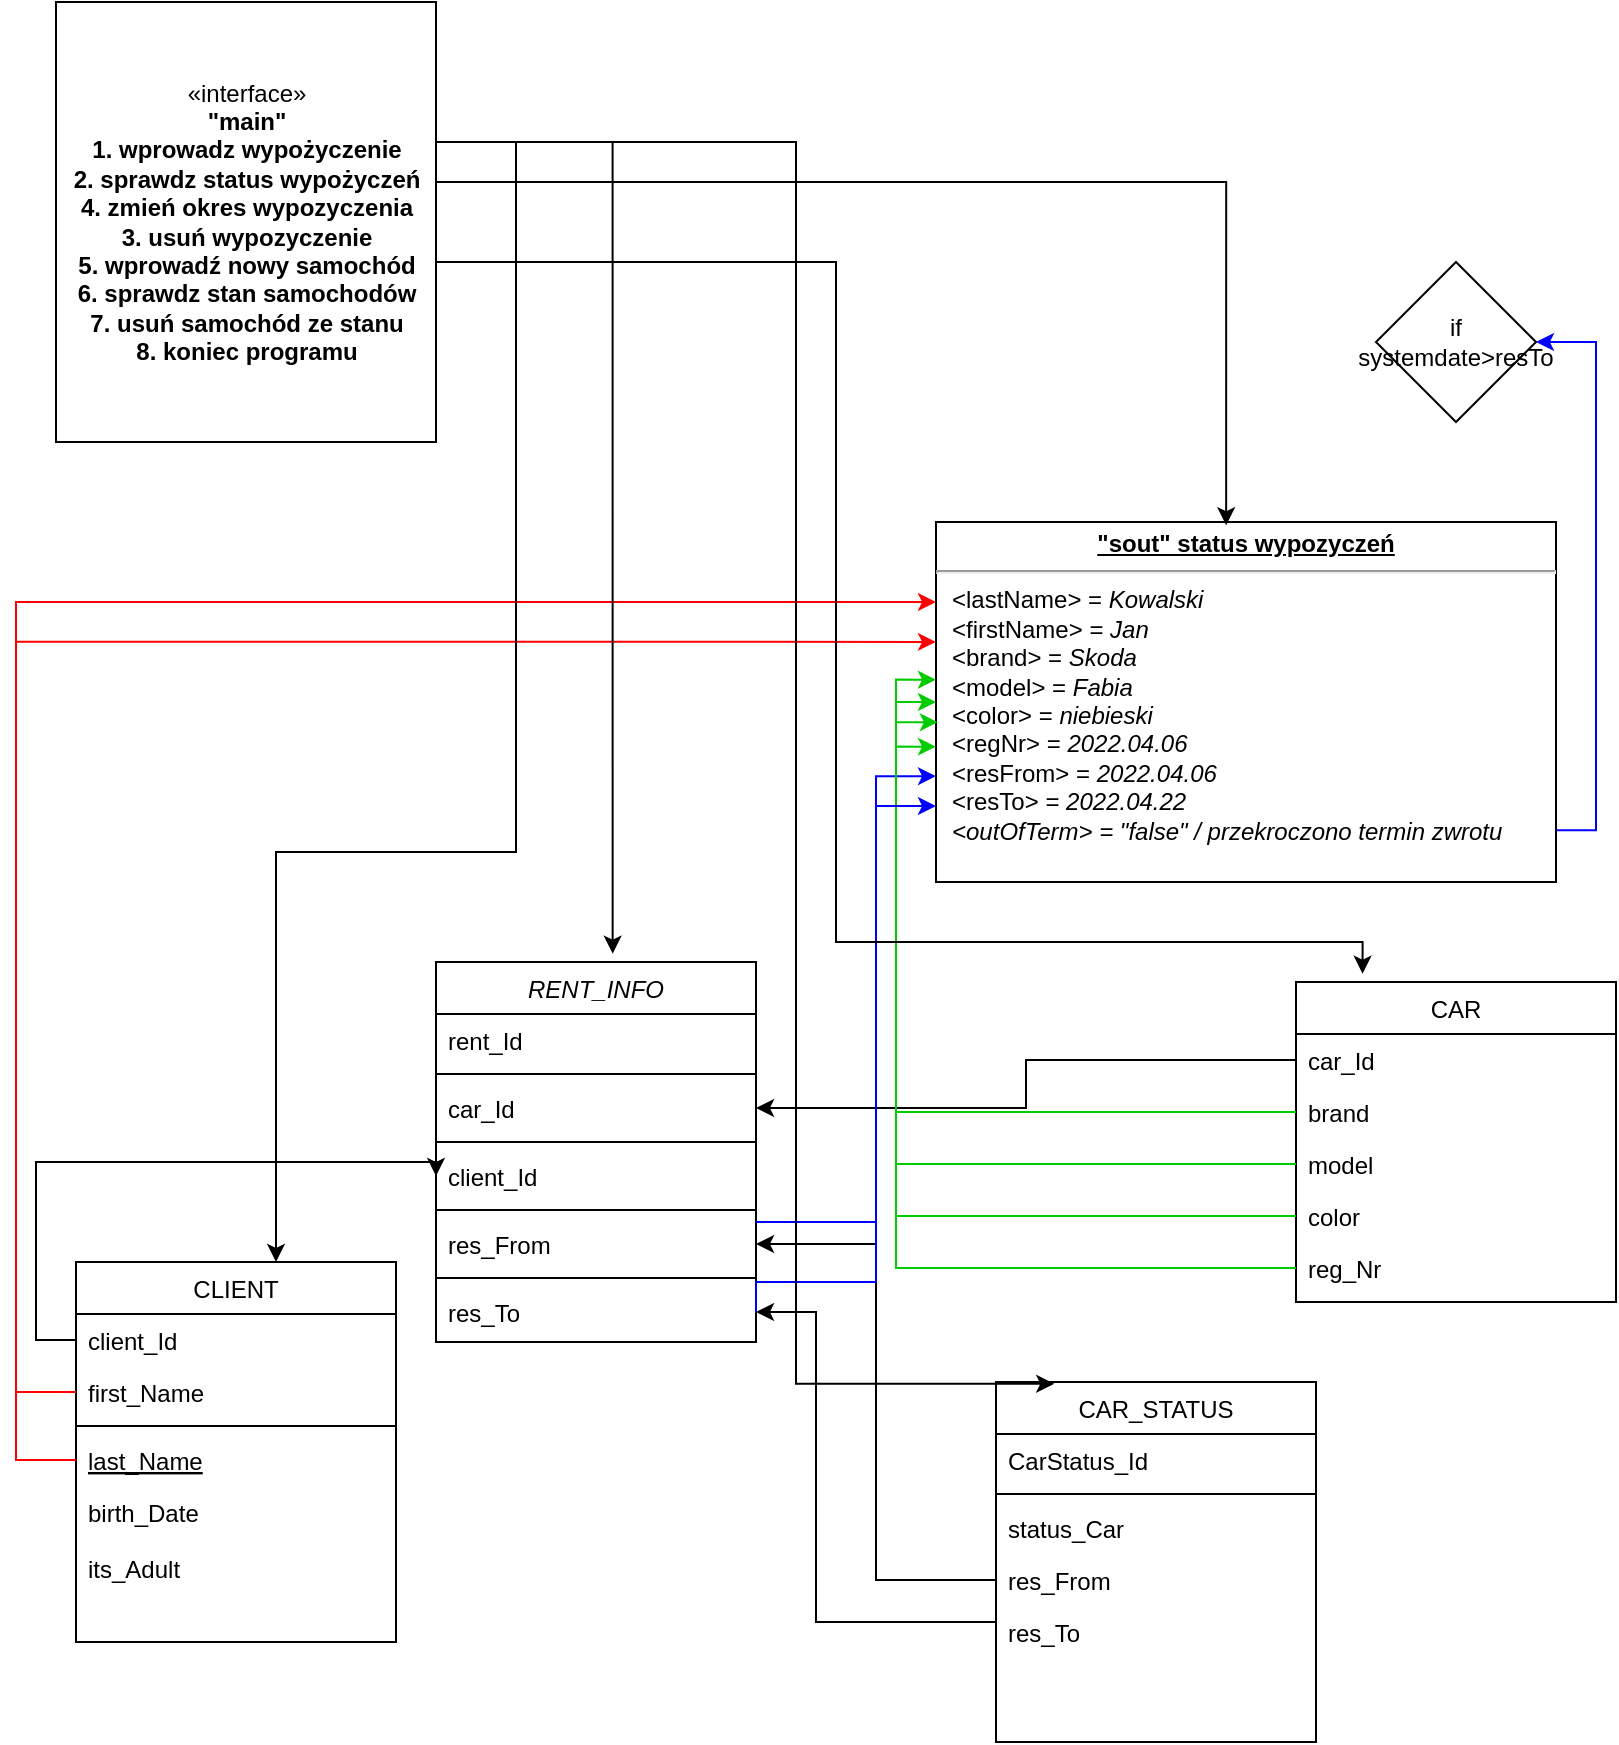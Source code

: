 <mxfile version="17.4.2" type="github">
  <diagram id="pc_crraCxexSfMzITHvz" name="Page-1">
    <mxGraphModel dx="1185" dy="770" grid="1" gridSize="10" guides="1" tooltips="1" connect="1" arrows="1" fold="1" page="1" pageScale="1" pageWidth="827" pageHeight="1169" math="0" shadow="0">
      <root>
        <mxCell id="0" />
        <mxCell id="1" parent="0" />
        <mxCell id="RvG5kxUIYtiHQHu7Exc0-1" value="RENT_INFO" style="swimlane;fontStyle=2;align=center;verticalAlign=top;childLayout=stackLayout;horizontal=1;startSize=26;horizontalStack=0;resizeParent=1;resizeLast=0;collapsible=1;marginBottom=0;rounded=0;shadow=0;strokeWidth=1;" vertex="1" parent="1">
          <mxGeometry x="220" y="490" width="160" height="190" as="geometry">
            <mxRectangle x="230" y="140" width="160" height="26" as="alternateBounds" />
          </mxGeometry>
        </mxCell>
        <mxCell id="RvG5kxUIYtiHQHu7Exc0-2" value="rent_Id" style="text;align=left;verticalAlign=top;spacingLeft=4;spacingRight=4;overflow=hidden;rotatable=0;points=[[0,0.5],[1,0.5]];portConstraint=eastwest;" vertex="1" parent="RvG5kxUIYtiHQHu7Exc0-1">
          <mxGeometry y="26" width="160" height="26" as="geometry" />
        </mxCell>
        <mxCell id="RvG5kxUIYtiHQHu7Exc0-3" value="" style="line;html=1;strokeWidth=1;align=left;verticalAlign=middle;spacingTop=-1;spacingLeft=3;spacingRight=3;rotatable=0;labelPosition=right;points=[];portConstraint=eastwest;" vertex="1" parent="RvG5kxUIYtiHQHu7Exc0-1">
          <mxGeometry y="52" width="160" height="8" as="geometry" />
        </mxCell>
        <mxCell id="RvG5kxUIYtiHQHu7Exc0-4" value="car_Id" style="text;align=left;verticalAlign=top;spacingLeft=4;spacingRight=4;overflow=hidden;rotatable=0;points=[[0,0.5],[1,0.5]];portConstraint=eastwest;rounded=0;shadow=0;html=0;" vertex="1" parent="RvG5kxUIYtiHQHu7Exc0-1">
          <mxGeometry y="60" width="160" height="26" as="geometry" />
        </mxCell>
        <mxCell id="RvG5kxUIYtiHQHu7Exc0-5" value="" style="line;html=1;strokeWidth=1;align=left;verticalAlign=middle;spacingTop=-1;spacingLeft=3;spacingRight=3;rotatable=0;labelPosition=right;points=[];portConstraint=eastwest;" vertex="1" parent="RvG5kxUIYtiHQHu7Exc0-1">
          <mxGeometry y="86" width="160" height="8" as="geometry" />
        </mxCell>
        <mxCell id="RvG5kxUIYtiHQHu7Exc0-6" value="client_Id" style="text;align=left;verticalAlign=top;spacingLeft=4;spacingRight=4;overflow=hidden;rotatable=0;points=[[0,0.5],[1,0.5]];portConstraint=eastwest;rounded=0;shadow=0;html=0;" vertex="1" parent="RvG5kxUIYtiHQHu7Exc0-1">
          <mxGeometry y="94" width="160" height="26" as="geometry" />
        </mxCell>
        <mxCell id="RvG5kxUIYtiHQHu7Exc0-7" value="" style="line;html=1;strokeWidth=1;align=left;verticalAlign=middle;spacingTop=-1;spacingLeft=3;spacingRight=3;rotatable=0;labelPosition=right;points=[];portConstraint=eastwest;" vertex="1" parent="RvG5kxUIYtiHQHu7Exc0-1">
          <mxGeometry y="120" width="160" height="8" as="geometry" />
        </mxCell>
        <mxCell id="RvG5kxUIYtiHQHu7Exc0-8" value="res_From" style="text;align=left;verticalAlign=top;spacingLeft=4;spacingRight=4;overflow=hidden;rotatable=0;points=[[0,0.5],[1,0.5]];portConstraint=eastwest;" vertex="1" parent="RvG5kxUIYtiHQHu7Exc0-1">
          <mxGeometry y="128" width="160" height="26" as="geometry" />
        </mxCell>
        <mxCell id="RvG5kxUIYtiHQHu7Exc0-9" value="" style="line;html=1;strokeWidth=1;align=left;verticalAlign=middle;spacingTop=-1;spacingLeft=3;spacingRight=3;rotatable=0;labelPosition=right;points=[];portConstraint=eastwest;" vertex="1" parent="RvG5kxUIYtiHQHu7Exc0-1">
          <mxGeometry y="154" width="160" height="8" as="geometry" />
        </mxCell>
        <mxCell id="RvG5kxUIYtiHQHu7Exc0-10" value="res_To" style="text;align=left;verticalAlign=top;spacingLeft=4;spacingRight=4;overflow=hidden;rotatable=0;points=[[0,0.5],[1,0.5]];portConstraint=eastwest;" vertex="1" parent="RvG5kxUIYtiHQHu7Exc0-1">
          <mxGeometry y="162" width="160" height="26" as="geometry" />
        </mxCell>
        <mxCell id="RvG5kxUIYtiHQHu7Exc0-11" value="CLIENT" style="swimlane;fontStyle=0;align=center;verticalAlign=top;childLayout=stackLayout;horizontal=1;startSize=26;horizontalStack=0;resizeParent=1;resizeLast=0;collapsible=1;marginBottom=0;rounded=0;shadow=0;strokeWidth=1;" vertex="1" parent="1">
          <mxGeometry x="40" y="640" width="160" height="190" as="geometry">
            <mxRectangle x="130" y="380" width="160" height="26" as="alternateBounds" />
          </mxGeometry>
        </mxCell>
        <mxCell id="RvG5kxUIYtiHQHu7Exc0-12" value="client_Id" style="text;align=left;verticalAlign=top;spacingLeft=4;spacingRight=4;overflow=hidden;rotatable=0;points=[[0,0.5],[1,0.5]];portConstraint=eastwest;" vertex="1" parent="RvG5kxUIYtiHQHu7Exc0-11">
          <mxGeometry y="26" width="160" height="26" as="geometry" />
        </mxCell>
        <mxCell id="RvG5kxUIYtiHQHu7Exc0-13" value="first_Name" style="text;align=left;verticalAlign=top;spacingLeft=4;spacingRight=4;overflow=hidden;rotatable=0;points=[[0,0.5],[1,0.5]];portConstraint=eastwest;rounded=0;shadow=0;html=0;" vertex="1" parent="RvG5kxUIYtiHQHu7Exc0-11">
          <mxGeometry y="52" width="160" height="26" as="geometry" />
        </mxCell>
        <mxCell id="RvG5kxUIYtiHQHu7Exc0-14" value="" style="line;html=1;strokeWidth=1;align=left;verticalAlign=middle;spacingTop=-1;spacingLeft=3;spacingRight=3;rotatable=0;labelPosition=right;points=[];portConstraint=eastwest;" vertex="1" parent="RvG5kxUIYtiHQHu7Exc0-11">
          <mxGeometry y="78" width="160" height="8" as="geometry" />
        </mxCell>
        <mxCell id="RvG5kxUIYtiHQHu7Exc0-15" value="last_Name" style="text;align=left;verticalAlign=top;spacingLeft=4;spacingRight=4;overflow=hidden;rotatable=0;points=[[0,0.5],[1,0.5]];portConstraint=eastwest;fontStyle=4" vertex="1" parent="RvG5kxUIYtiHQHu7Exc0-11">
          <mxGeometry y="86" width="160" height="26" as="geometry" />
        </mxCell>
        <mxCell id="RvG5kxUIYtiHQHu7Exc0-16" value="birth_Date" style="text;align=left;verticalAlign=top;spacingLeft=4;spacingRight=4;overflow=hidden;rotatable=0;points=[[0,0.5],[1,0.5]];portConstraint=eastwest;" vertex="1" parent="RvG5kxUIYtiHQHu7Exc0-11">
          <mxGeometry y="112" width="160" height="28" as="geometry" />
        </mxCell>
        <mxCell id="RvG5kxUIYtiHQHu7Exc0-17" value="its_Adult" style="text;align=left;verticalAlign=top;spacingLeft=4;spacingRight=4;overflow=hidden;rotatable=0;points=[[0,0.5],[1,0.5]];portConstraint=eastwest;" vertex="1" parent="RvG5kxUIYtiHQHu7Exc0-11">
          <mxGeometry y="140" width="160" height="28" as="geometry" />
        </mxCell>
        <mxCell id="RvG5kxUIYtiHQHu7Exc0-48" style="edgeStyle=orthogonalEdgeStyle;rounded=0;orthogonalLoop=1;jettySize=auto;html=1;entryX=0;entryY=0.706;entryDx=0;entryDy=0;entryPerimeter=0;strokeColor=#0000FF;" edge="1" parent="1" target="RvG5kxUIYtiHQHu7Exc0-42">
          <mxGeometry relative="1" as="geometry">
            <mxPoint x="380" y="620" as="sourcePoint" />
            <Array as="points">
              <mxPoint x="440" y="620" />
              <mxPoint x="440" y="397" />
            </Array>
          </mxGeometry>
        </mxCell>
        <mxCell id="RvG5kxUIYtiHQHu7Exc0-18" value="CAR_STATUS" style="swimlane;fontStyle=0;align=center;verticalAlign=top;childLayout=stackLayout;horizontal=1;startSize=26;horizontalStack=0;resizeParent=1;resizeLast=0;collapsible=1;marginBottom=0;rounded=0;shadow=0;strokeWidth=1;" vertex="1" parent="1">
          <mxGeometry x="500" y="700" width="160" height="180" as="geometry">
            <mxRectangle x="340" y="380" width="170" height="26" as="alternateBounds" />
          </mxGeometry>
        </mxCell>
        <mxCell id="RvG5kxUIYtiHQHu7Exc0-19" value="CarStatus_Id" style="text;align=left;verticalAlign=top;spacingLeft=4;spacingRight=4;overflow=hidden;rotatable=0;points=[[0,0.5],[1,0.5]];portConstraint=eastwest;" vertex="1" parent="RvG5kxUIYtiHQHu7Exc0-18">
          <mxGeometry y="26" width="160" height="26" as="geometry" />
        </mxCell>
        <mxCell id="RvG5kxUIYtiHQHu7Exc0-20" value="" style="line;html=1;strokeWidth=1;align=left;verticalAlign=middle;spacingTop=-1;spacingLeft=3;spacingRight=3;rotatable=0;labelPosition=right;points=[];portConstraint=eastwest;" vertex="1" parent="RvG5kxUIYtiHQHu7Exc0-18">
          <mxGeometry y="52" width="160" height="8" as="geometry" />
        </mxCell>
        <mxCell id="RvG5kxUIYtiHQHu7Exc0-21" value="status_Car" style="text;align=left;verticalAlign=top;spacingLeft=4;spacingRight=4;overflow=hidden;rotatable=0;points=[[0,0.5],[1,0.5]];portConstraint=eastwest;" vertex="1" parent="RvG5kxUIYtiHQHu7Exc0-18">
          <mxGeometry y="60" width="160" height="26" as="geometry" />
        </mxCell>
        <mxCell id="RvG5kxUIYtiHQHu7Exc0-22" value="res_From" style="text;align=left;verticalAlign=top;spacingLeft=4;spacingRight=4;overflow=hidden;rotatable=0;points=[[0,0.5],[1,0.5]];portConstraint=eastwest;" vertex="1" parent="RvG5kxUIYtiHQHu7Exc0-18">
          <mxGeometry y="86" width="160" height="26" as="geometry" />
        </mxCell>
        <mxCell id="RvG5kxUIYtiHQHu7Exc0-23" value="res_To" style="text;align=left;verticalAlign=top;spacingLeft=4;spacingRight=4;overflow=hidden;rotatable=0;points=[[0,0.5],[1,0.5]];portConstraint=eastwest;" vertex="1" parent="RvG5kxUIYtiHQHu7Exc0-18">
          <mxGeometry y="112" width="160" height="26" as="geometry" />
        </mxCell>
        <mxCell id="RvG5kxUIYtiHQHu7Exc0-24" value="CAR" style="swimlane;fontStyle=0;align=center;verticalAlign=top;childLayout=stackLayout;horizontal=1;startSize=26;horizontalStack=0;resizeParent=1;resizeLast=0;collapsible=1;marginBottom=0;rounded=0;shadow=0;strokeWidth=1;" vertex="1" parent="1">
          <mxGeometry x="650" y="500" width="160" height="160" as="geometry">
            <mxRectangle x="550" y="140" width="160" height="26" as="alternateBounds" />
          </mxGeometry>
        </mxCell>
        <mxCell id="RvG5kxUIYtiHQHu7Exc0-25" value="car_Id" style="text;align=left;verticalAlign=top;spacingLeft=4;spacingRight=4;overflow=hidden;rotatable=0;points=[[0,0.5],[1,0.5]];portConstraint=eastwest;" vertex="1" parent="RvG5kxUIYtiHQHu7Exc0-24">
          <mxGeometry y="26" width="160" height="26" as="geometry" />
        </mxCell>
        <mxCell id="RvG5kxUIYtiHQHu7Exc0-26" value="brand" style="text;align=left;verticalAlign=top;spacingLeft=4;spacingRight=4;overflow=hidden;rotatable=0;points=[[0,0.5],[1,0.5]];portConstraint=eastwest;rounded=0;shadow=0;html=0;" vertex="1" parent="RvG5kxUIYtiHQHu7Exc0-24">
          <mxGeometry y="52" width="160" height="26" as="geometry" />
        </mxCell>
        <mxCell id="RvG5kxUIYtiHQHu7Exc0-27" value="model" style="text;align=left;verticalAlign=top;spacingLeft=4;spacingRight=4;overflow=hidden;rotatable=0;points=[[0,0.5],[1,0.5]];portConstraint=eastwest;rounded=0;shadow=0;html=0;" vertex="1" parent="RvG5kxUIYtiHQHu7Exc0-24">
          <mxGeometry y="78" width="160" height="26" as="geometry" />
        </mxCell>
        <mxCell id="RvG5kxUIYtiHQHu7Exc0-28" value="color" style="text;align=left;verticalAlign=top;spacingLeft=4;spacingRight=4;overflow=hidden;rotatable=0;points=[[0,0.5],[1,0.5]];portConstraint=eastwest;rounded=0;shadow=0;html=0;" vertex="1" parent="RvG5kxUIYtiHQHu7Exc0-24">
          <mxGeometry y="104" width="160" height="26" as="geometry" />
        </mxCell>
        <mxCell id="RvG5kxUIYtiHQHu7Exc0-29" value="reg_Nr" style="text;align=left;verticalAlign=top;spacingLeft=4;spacingRight=4;overflow=hidden;rotatable=0;points=[[0,0.5],[1,0.5]];portConstraint=eastwest;rounded=0;shadow=0;html=0;" vertex="1" parent="RvG5kxUIYtiHQHu7Exc0-24">
          <mxGeometry y="130" width="160" height="26" as="geometry" />
        </mxCell>
        <mxCell id="RvG5kxUIYtiHQHu7Exc0-30" style="edgeStyle=orthogonalEdgeStyle;rounded=0;orthogonalLoop=1;jettySize=auto;html=1;entryX=0;entryY=0.5;entryDx=0;entryDy=0;" edge="1" parent="1" source="RvG5kxUIYtiHQHu7Exc0-12" target="RvG5kxUIYtiHQHu7Exc0-6">
          <mxGeometry relative="1" as="geometry">
            <Array as="points">
              <mxPoint x="20" y="679" />
              <mxPoint x="20" y="590" />
              <mxPoint x="220" y="590" />
            </Array>
          </mxGeometry>
        </mxCell>
        <mxCell id="RvG5kxUIYtiHQHu7Exc0-31" style="edgeStyle=orthogonalEdgeStyle;rounded=0;orthogonalLoop=1;jettySize=auto;html=1;exitX=0;exitY=0.5;exitDx=0;exitDy=0;entryX=1;entryY=0.5;entryDx=0;entryDy=0;" edge="1" parent="1" source="RvG5kxUIYtiHQHu7Exc0-25" target="RvG5kxUIYtiHQHu7Exc0-4">
          <mxGeometry relative="1" as="geometry" />
        </mxCell>
        <mxCell id="RvG5kxUIYtiHQHu7Exc0-32" style="edgeStyle=orthogonalEdgeStyle;rounded=0;orthogonalLoop=1;jettySize=auto;html=1;exitX=0;exitY=0.5;exitDx=0;exitDy=0;entryX=1;entryY=0.5;entryDx=0;entryDy=0;" edge="1" parent="1" source="RvG5kxUIYtiHQHu7Exc0-22" target="RvG5kxUIYtiHQHu7Exc0-8">
          <mxGeometry relative="1" as="geometry" />
        </mxCell>
        <mxCell id="RvG5kxUIYtiHQHu7Exc0-33" style="edgeStyle=orthogonalEdgeStyle;rounded=0;orthogonalLoop=1;jettySize=auto;html=1;exitX=0;exitY=0.5;exitDx=0;exitDy=0;entryX=1;entryY=0.5;entryDx=0;entryDy=0;" edge="1" parent="1" source="RvG5kxUIYtiHQHu7Exc0-23" target="RvG5kxUIYtiHQHu7Exc0-10">
          <mxGeometry relative="1" as="geometry">
            <Array as="points">
              <mxPoint x="500" y="820" />
              <mxPoint x="410" y="820" />
              <mxPoint x="410" y="665" />
            </Array>
          </mxGeometry>
        </mxCell>
        <mxCell id="RvG5kxUIYtiHQHu7Exc0-53" style="edgeStyle=orthogonalEdgeStyle;rounded=0;orthogonalLoop=1;jettySize=auto;html=1;strokeColor=#0000FF;entryX=1;entryY=0.5;entryDx=0;entryDy=0;exitX=0.997;exitY=0.856;exitDx=0;exitDy=0;exitPerimeter=0;" edge="1" parent="1" source="RvG5kxUIYtiHQHu7Exc0-42" target="RvG5kxUIYtiHQHu7Exc0-54">
          <mxGeometry relative="1" as="geometry">
            <mxPoint x="800" y="120" as="targetPoint" />
          </mxGeometry>
        </mxCell>
        <mxCell id="RvG5kxUIYtiHQHu7Exc0-42" value="&lt;p style=&quot;margin: 0px ; margin-top: 4px ; text-align: center ; text-decoration: underline&quot;&gt;&lt;b&gt;&quot;sout&quot; status wypozyczeń&lt;/b&gt;&lt;/p&gt;&lt;hr&gt;&lt;p style=&quot;margin: 0px ; margin-left: 8px&quot;&gt;&amp;lt;lastName&amp;gt; = &lt;i&gt;Kowalski&lt;/i&gt;&lt;br&gt;&amp;lt;firstName&amp;gt; = &lt;i&gt;Jan&lt;/i&gt;&lt;br&gt;&amp;lt;brand&amp;gt; = &lt;i&gt;Skoda&lt;/i&gt;&lt;/p&gt;&lt;p style=&quot;margin: 0px ; margin-left: 8px&quot;&gt;&amp;lt;model&amp;gt; =&amp;nbsp;&lt;i&gt;Fabia&lt;/i&gt;&lt;i&gt;&lt;br&gt;&lt;/i&gt;&lt;/p&gt;&lt;p style=&quot;margin: 0px ; margin-left: 8px&quot;&gt;&amp;lt;color&amp;gt; =&amp;nbsp;&lt;i&gt;niebieski&lt;/i&gt;&lt;i&gt;&lt;br&gt;&lt;/i&gt;&lt;/p&gt;&lt;p style=&quot;margin: 0px ; margin-left: 8px&quot;&gt;&amp;lt;regNr&amp;gt; =&amp;nbsp;&lt;i&gt;2022.04.06&lt;/i&gt;&lt;i&gt;&lt;br&gt;&lt;/i&gt;&lt;/p&gt;&lt;p style=&quot;margin: 0px ; margin-left: 8px&quot;&gt;&amp;lt;resFrom&amp;gt; = &lt;i&gt;2022.04.06&lt;/i&gt;&lt;br&gt;&lt;/p&gt;&lt;p style=&quot;margin: 0px ; margin-left: 8px&quot;&gt;&amp;lt;resTo&amp;gt; =&amp;nbsp;&lt;i&gt;2022.04.22&lt;/i&gt;&lt;i&gt;&lt;br&gt;&lt;/i&gt;&lt;/p&gt;&lt;p style=&quot;margin: 0px ; margin-left: 8px&quot;&gt;&lt;i&gt;&amp;lt;outOfTerm&amp;gt; = &quot;false&quot; / przekroczono termin zwrotu&lt;/i&gt;&lt;/p&gt;" style="verticalAlign=top;align=left;overflow=fill;fontSize=12;fontFamily=Helvetica;html=1;" vertex="1" parent="1">
          <mxGeometry x="470" y="270" width="310" height="180" as="geometry" />
        </mxCell>
        <mxCell id="RvG5kxUIYtiHQHu7Exc0-43" style="edgeStyle=orthogonalEdgeStyle;rounded=0;orthogonalLoop=1;jettySize=auto;html=1;exitX=0;exitY=0.5;exitDx=0;exitDy=0;entryX=0;entryY=0.438;entryDx=0;entryDy=0;entryPerimeter=0;strokeColor=#00CC00;" edge="1" parent="1" source="RvG5kxUIYtiHQHu7Exc0-26" target="RvG5kxUIYtiHQHu7Exc0-42">
          <mxGeometry relative="1" as="geometry" />
        </mxCell>
        <mxCell id="RvG5kxUIYtiHQHu7Exc0-44" style="edgeStyle=orthogonalEdgeStyle;rounded=0;orthogonalLoop=1;jettySize=auto;html=1;exitX=0;exitY=0.5;exitDx=0;exitDy=0;entryX=0;entryY=0.5;entryDx=0;entryDy=0;strokeColor=#00CC00;" edge="1" parent="1" source="RvG5kxUIYtiHQHu7Exc0-27" target="RvG5kxUIYtiHQHu7Exc0-42">
          <mxGeometry relative="1" as="geometry" />
        </mxCell>
        <mxCell id="RvG5kxUIYtiHQHu7Exc0-45" style="edgeStyle=orthogonalEdgeStyle;rounded=0;orthogonalLoop=1;jettySize=auto;html=1;exitX=0;exitY=0.5;exitDx=0;exitDy=0;entryX=0.003;entryY=0.556;entryDx=0;entryDy=0;entryPerimeter=0;strokeColor=#00CC00;" edge="1" parent="1" source="RvG5kxUIYtiHQHu7Exc0-28" target="RvG5kxUIYtiHQHu7Exc0-42">
          <mxGeometry relative="1" as="geometry" />
        </mxCell>
        <mxCell id="RvG5kxUIYtiHQHu7Exc0-47" style="edgeStyle=orthogonalEdgeStyle;rounded=0;orthogonalLoop=1;jettySize=auto;html=1;entryX=0;entryY=0.624;entryDx=0;entryDy=0;entryPerimeter=0;strokeColor=#00CC00;" edge="1" parent="1" source="RvG5kxUIYtiHQHu7Exc0-29" target="RvG5kxUIYtiHQHu7Exc0-42">
          <mxGeometry relative="1" as="geometry" />
        </mxCell>
        <mxCell id="RvG5kxUIYtiHQHu7Exc0-49" style="edgeStyle=orthogonalEdgeStyle;rounded=0;orthogonalLoop=1;jettySize=auto;html=1;entryX=0;entryY=0.789;entryDx=0;entryDy=0;entryPerimeter=0;strokeColor=#0000FF;exitX=1;exitY=0.5;exitDx=0;exitDy=0;" edge="1" parent="1" source="RvG5kxUIYtiHQHu7Exc0-10" target="RvG5kxUIYtiHQHu7Exc0-42">
          <mxGeometry relative="1" as="geometry">
            <mxPoint x="380" y="630" as="sourcePoint" />
            <Array as="points">
              <mxPoint x="380" y="650" />
              <mxPoint x="440" y="650" />
              <mxPoint x="440" y="412" />
            </Array>
          </mxGeometry>
        </mxCell>
        <mxCell id="RvG5kxUIYtiHQHu7Exc0-54" value="if&lt;br&gt;systemdate&amp;gt;resTo" style="rhombus;whiteSpace=wrap;html=1;" vertex="1" parent="1">
          <mxGeometry x="690" y="140" width="80" height="80" as="geometry" />
        </mxCell>
        <mxCell id="RvG5kxUIYtiHQHu7Exc0-55" style="edgeStyle=orthogonalEdgeStyle;rounded=0;orthogonalLoop=1;jettySize=auto;html=1;exitX=0;exitY=0.5;exitDx=0;exitDy=0;strokeColor=#0000FF;" edge="1" parent="1" source="RvG5kxUIYtiHQHu7Exc0-12">
          <mxGeometry relative="1" as="geometry">
            <mxPoint x="40" y="679" as="targetPoint" />
          </mxGeometry>
        </mxCell>
        <mxCell id="RvG5kxUIYtiHQHu7Exc0-56" style="edgeStyle=orthogonalEdgeStyle;rounded=0;orthogonalLoop=1;jettySize=auto;html=1;strokeColor=#FF0000;exitX=0;exitY=0.5;exitDx=0;exitDy=0;" edge="1" parent="1" source="RvG5kxUIYtiHQHu7Exc0-15" target="RvG5kxUIYtiHQHu7Exc0-42">
          <mxGeometry relative="1" as="geometry">
            <mxPoint x="420" y="330" as="targetPoint" />
            <Array as="points">
              <mxPoint x="10" y="739" />
              <mxPoint x="10" y="310" />
            </Array>
          </mxGeometry>
        </mxCell>
        <mxCell id="RvG5kxUIYtiHQHu7Exc0-57" style="edgeStyle=orthogonalEdgeStyle;rounded=0;orthogonalLoop=1;jettySize=auto;html=1;strokeColor=#FF0000;entryX=0;entryY=0.333;entryDx=0;entryDy=0;entryPerimeter=0;" edge="1" parent="1" source="RvG5kxUIYtiHQHu7Exc0-13" target="RvG5kxUIYtiHQHu7Exc0-42">
          <mxGeometry relative="1" as="geometry">
            <mxPoint x="100" y="180" as="targetPoint" />
            <Array as="points">
              <mxPoint x="10" y="705" />
              <mxPoint x="10" y="330" />
            </Array>
          </mxGeometry>
        </mxCell>
        <mxCell id="RvG5kxUIYtiHQHu7Exc0-64" style="edgeStyle=orthogonalEdgeStyle;rounded=0;orthogonalLoop=1;jettySize=auto;html=1;entryX=0.468;entryY=0.009;entryDx=0;entryDy=0;entryPerimeter=0;strokeColor=#000000;" edge="1" parent="1" source="RvG5kxUIYtiHQHu7Exc0-63" target="RvG5kxUIYtiHQHu7Exc0-42">
          <mxGeometry relative="1" as="geometry">
            <Array as="points">
              <mxPoint x="615" y="100" />
            </Array>
          </mxGeometry>
        </mxCell>
        <mxCell id="RvG5kxUIYtiHQHu7Exc0-65" style="edgeStyle=orthogonalEdgeStyle;rounded=0;orthogonalLoop=1;jettySize=auto;html=1;strokeColor=#000000;entryX=0.552;entryY=-0.022;entryDx=0;entryDy=0;entryPerimeter=0;" edge="1" parent="1" source="RvG5kxUIYtiHQHu7Exc0-63" target="RvG5kxUIYtiHQHu7Exc0-1">
          <mxGeometry relative="1" as="geometry">
            <mxPoint x="310" y="480" as="targetPoint" />
            <Array as="points">
              <mxPoint x="308" y="80" />
            </Array>
          </mxGeometry>
        </mxCell>
        <mxCell id="RvG5kxUIYtiHQHu7Exc0-66" style="edgeStyle=orthogonalEdgeStyle;rounded=0;orthogonalLoop=1;jettySize=auto;html=1;entryX=0.208;entryY=-0.026;entryDx=0;entryDy=0;entryPerimeter=0;strokeColor=#000000;" edge="1" parent="1" source="RvG5kxUIYtiHQHu7Exc0-63" target="RvG5kxUIYtiHQHu7Exc0-24">
          <mxGeometry relative="1" as="geometry">
            <Array as="points">
              <mxPoint x="420" y="140" />
              <mxPoint x="420" y="480" />
              <mxPoint x="683" y="480" />
            </Array>
          </mxGeometry>
        </mxCell>
        <mxCell id="RvG5kxUIYtiHQHu7Exc0-67" style="edgeStyle=orthogonalEdgeStyle;rounded=0;orthogonalLoop=1;jettySize=auto;html=1;entryX=0.625;entryY=0;entryDx=0;entryDy=0;entryPerimeter=0;strokeColor=#000000;" edge="1" parent="1" source="RvG5kxUIYtiHQHu7Exc0-63" target="RvG5kxUIYtiHQHu7Exc0-11">
          <mxGeometry relative="1" as="geometry">
            <Array as="points">
              <mxPoint x="260" y="80" />
              <mxPoint x="260" y="435" />
              <mxPoint x="140" y="435" />
            </Array>
          </mxGeometry>
        </mxCell>
        <mxCell id="RvG5kxUIYtiHQHu7Exc0-68" style="edgeStyle=orthogonalEdgeStyle;rounded=0;orthogonalLoop=1;jettySize=auto;html=1;entryX=0.182;entryY=0.005;entryDx=0;entryDy=0;entryPerimeter=0;strokeColor=#000000;" edge="1" parent="1" source="RvG5kxUIYtiHQHu7Exc0-63" target="RvG5kxUIYtiHQHu7Exc0-18">
          <mxGeometry relative="1" as="geometry">
            <Array as="points">
              <mxPoint x="400" y="80" />
              <mxPoint x="400" y="701" />
            </Array>
          </mxGeometry>
        </mxCell>
        <mxCell id="RvG5kxUIYtiHQHu7Exc0-63" value="«interface»&lt;br&gt;&lt;b&gt;&quot;main&quot;&lt;br&gt;1. wprowadz wypożyczenie&lt;br&gt;2. sprawdz status wypożyczeń&lt;br&gt;4. zmień okres wypozyczenia&lt;br&gt;3. usuń wypozyczenie&lt;br&gt;5. wprowadź nowy samochód&lt;br&gt;6. sprawdz stan samochodów&lt;br&gt;7. usuń samochód ze stanu&lt;br&gt;8. koniec programu&lt;br&gt;&lt;/b&gt;" style="html=1;" vertex="1" parent="1">
          <mxGeometry x="30" y="10" width="190" height="220" as="geometry" />
        </mxCell>
      </root>
    </mxGraphModel>
  </diagram>
</mxfile>
